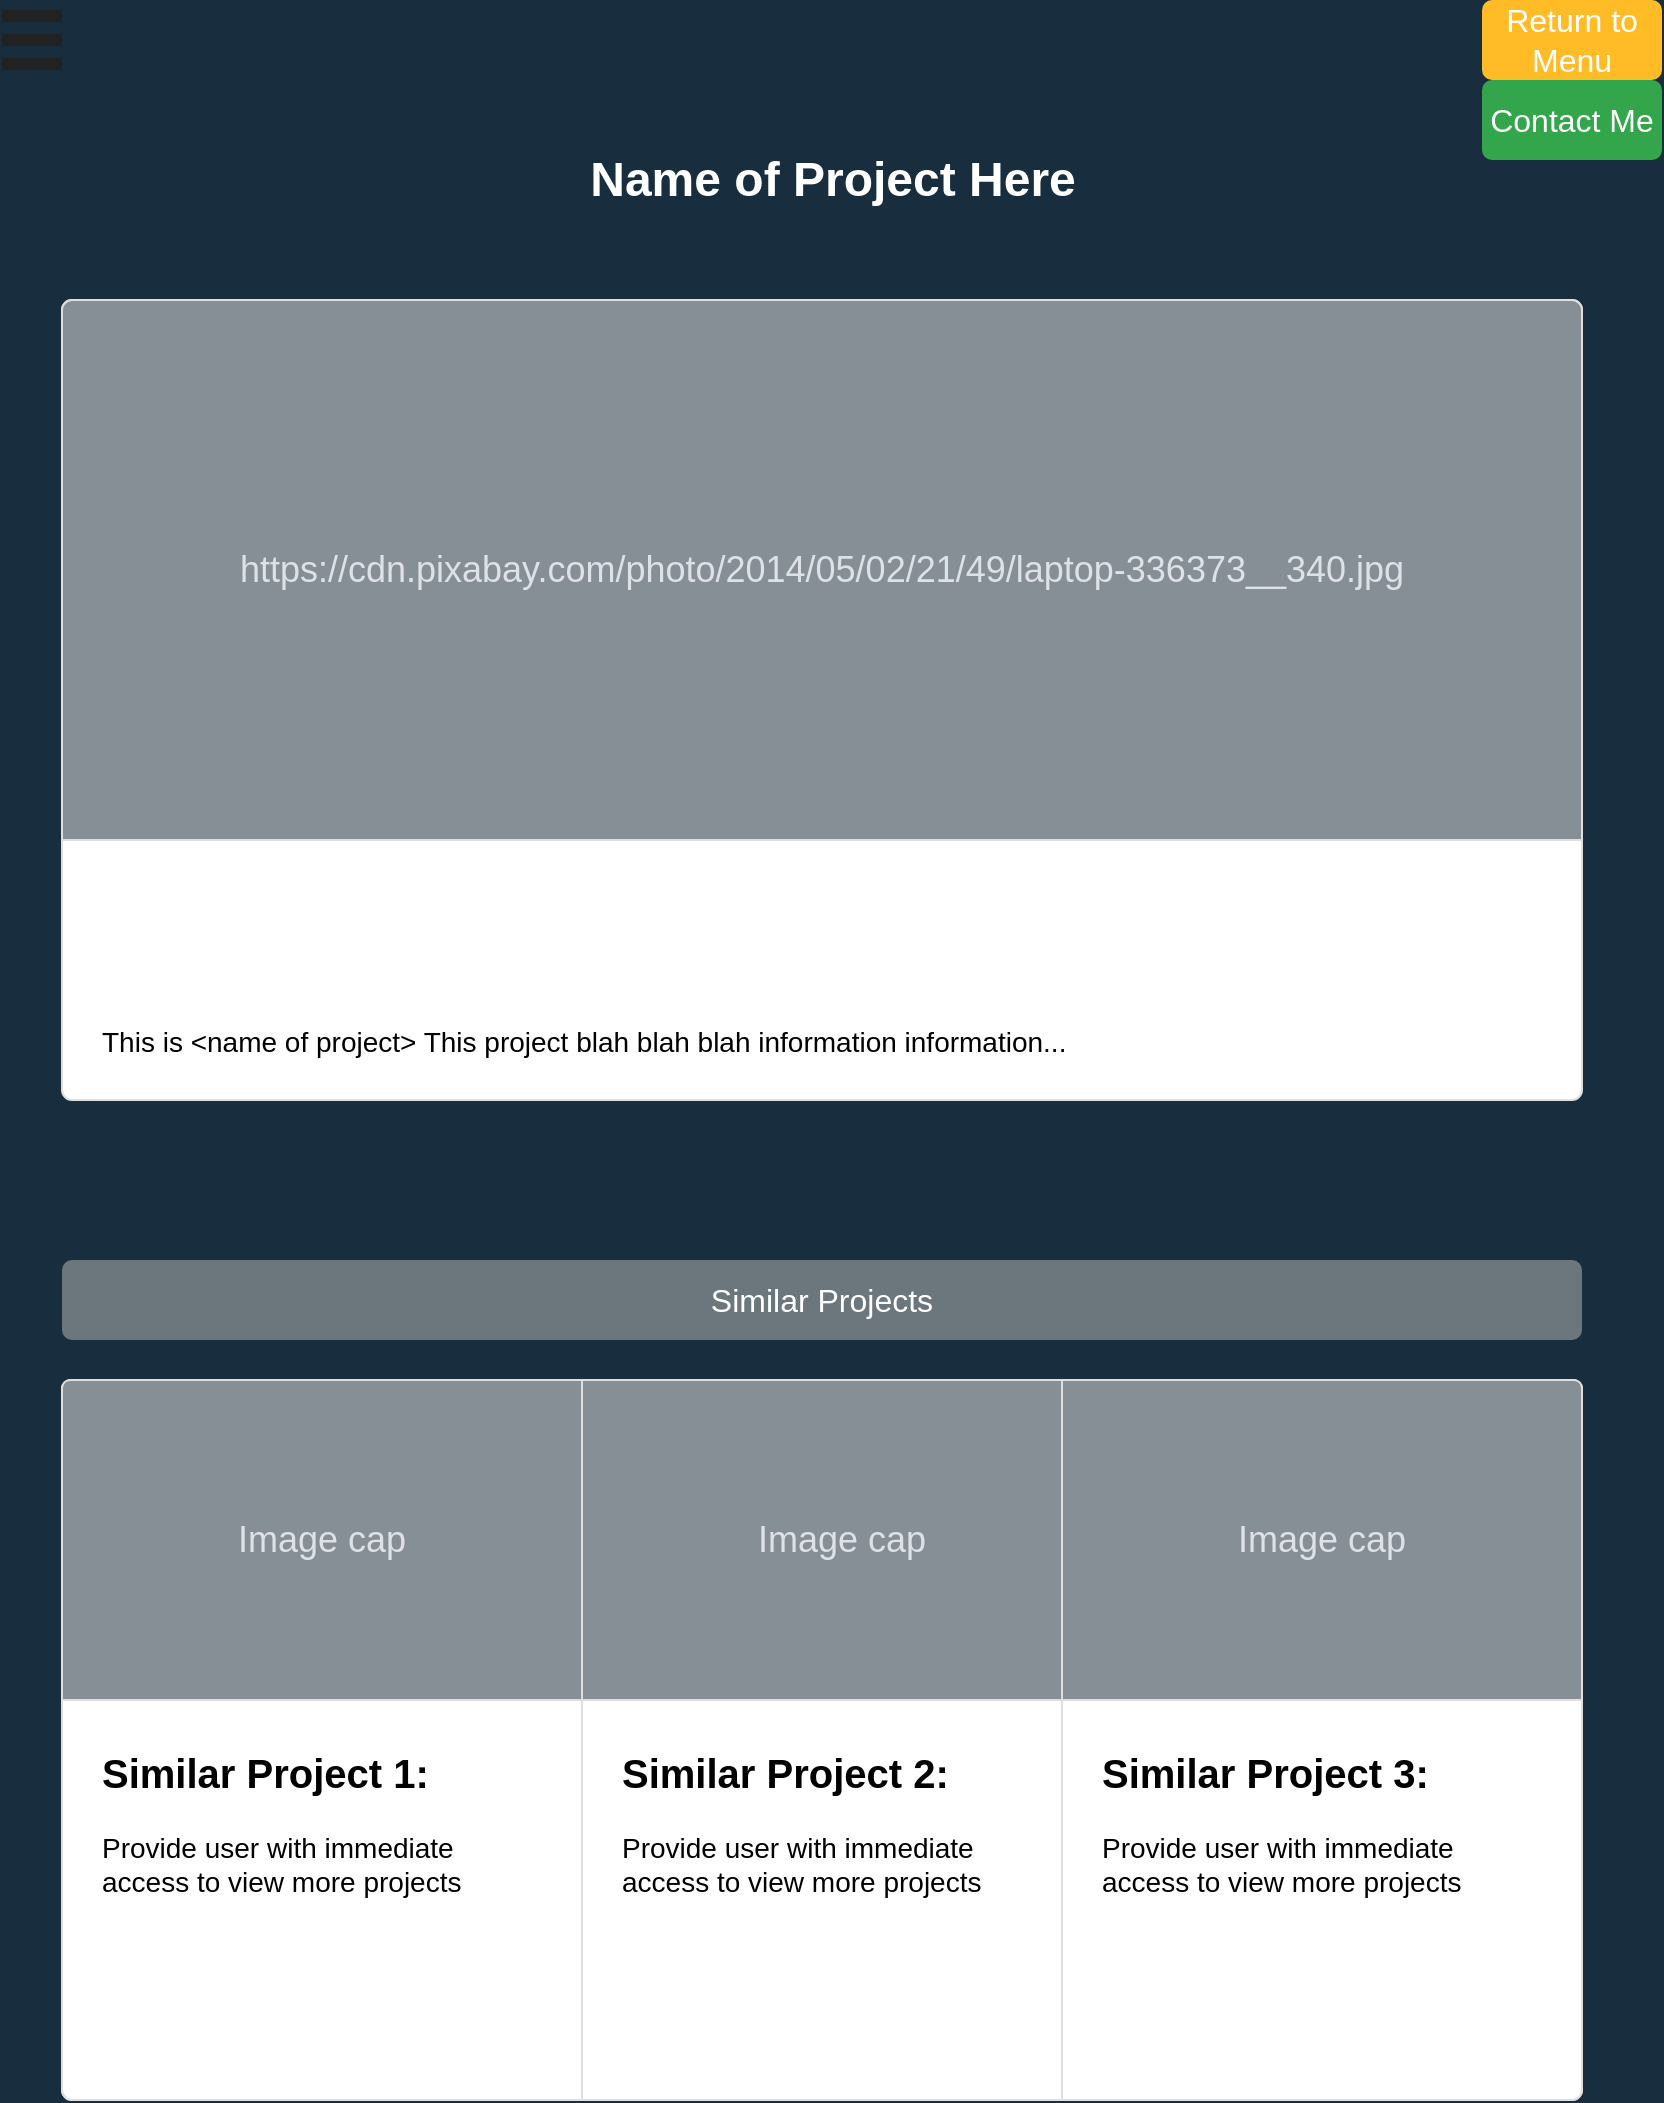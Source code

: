 <mxfile version="14.5.6" type="github"><diagram id="LYw0P7RuhwX8BSNcnT8c" name="Page-1"><mxGraphModel dx="1422" dy="762" grid="1" gridSize="10" guides="1" tooltips="1" connect="1" arrows="1" fold="1" page="1" pageScale="1" pageWidth="850" pageHeight="1100" background="#182E3E" math="0" shadow="0"><root><mxCell id="0"/><mxCell id="1" parent="0"/><mxCell id="RwNE9YaG42koZ3tWB0Ku-2" value="&lt;font color=&quot;#ffffff&quot;&gt;Name of Project Here&lt;/font&gt;" style="text;strokeColor=none;fillColor=none;html=1;fontSize=24;fontStyle=1;verticalAlign=middle;align=center;rounded=0;sketch=0;" vertex="1" parent="1"><mxGeometry x="375" y="80" width="100" height="40" as="geometry"/></mxCell><mxCell id="RwNE9YaG42koZ3tWB0Ku-3" value="Return to Menu" style="html=1;shadow=0;dashed=0;shape=mxgraph.bootstrap.rrect;rSize=5;strokeColor=none;strokeWidth=1;fillColor=#FFBC26;fontColor=#FFFFFF;whiteSpace=wrap;align=center;verticalAlign=middle;spacingLeft=0;fontStyle=0;fontSize=16;spacing=5;rounded=0;sketch=0;" vertex="1" parent="1"><mxGeometry x="750" y="10" width="90" height="40" as="geometry"/></mxCell><mxCell id="RwNE9YaG42koZ3tWB0Ku-4" value="Contact Me" style="html=1;shadow=0;dashed=0;shape=mxgraph.bootstrap.rrect;rSize=5;strokeColor=none;strokeWidth=1;fillColor=#33A64C;fontColor=#FFFFFF;whiteSpace=wrap;align=center;verticalAlign=middle;spacingLeft=0;fontStyle=0;fontSize=16;spacing=5;rounded=0;sketch=0;" vertex="1" parent="1"><mxGeometry x="750" y="50" width="90" height="40" as="geometry"/></mxCell><mxCell id="RwNE9YaG42koZ3tWB0Ku-18" value="" style="html=1;verticalLabelPosition=bottom;labelBackgroundColor=#ffffff;verticalAlign=top;shadow=0;dashed=0;strokeWidth=2;shape=mxgraph.ios7.misc.options;fillColor=#222222;rounded=0;sketch=0;fontColor=#1A1A1A;" vertex="1" parent="1"><mxGeometry x="10" y="15" width="30" height="30" as="geometry"/></mxCell><mxCell id="RwNE9YaG42koZ3tWB0Ku-19" value="This is &amp;lt;name of project&amp;gt; This project blah blah blah information information..." style="html=1;shadow=0;dashed=0;shape=mxgraph.bootstrap.rrect;rSize=5;strokeColor=#DFDFDF;html=1;whiteSpace=wrap;fillColor=#ffffff;fontColor=#000000;verticalAlign=bottom;align=left;spacing=20;fontSize=14;rounded=0;sketch=0;" vertex="1" parent="1"><mxGeometry x="40" y="160" width="760" height="400" as="geometry"/></mxCell><UserObject label="https://cdn.pixabay.com/photo/2014/05/02/21/49/laptop-336373__340.jpg" link="https://cdn.pixabay.com/photo/2014/05/02/21/49/laptop-336373__340.jpg" id="RwNE9YaG42koZ3tWB0Ku-20"><mxCell style="html=1;shadow=0;dashed=0;shape=mxgraph.bootstrap.topButton;rSize=5;perimeter=none;whiteSpace=wrap;fillColor=#868E96;strokeColor=#DFDFDF;fontColor=#DEE2E6;resizeWidth=1;fontSize=18;" vertex="1" parent="RwNE9YaG42koZ3tWB0Ku-19"><mxGeometry width="760" height="270" relative="1" as="geometry"/></mxCell></UserObject><mxCell id="RwNE9YaG42koZ3tWB0Ku-21" value="" style="html=1;shadow=0;dashed=0;shape=mxgraph.bootstrap.rrect;rSize=5;strokeColor=#DFDFDF;html=1;whiteSpace=wrap;fillColor=#ffffff;rounded=0;sketch=0;fontColor=#1A1A1A;" vertex="1" parent="1"><mxGeometry x="40" y="700" width="760" height="360" as="geometry"/></mxCell><mxCell id="RwNE9YaG42koZ3tWB0Ku-22" value="&lt;span style=&quot;font-size: 20px&quot;&gt;&lt;b&gt;Similar Project 1:&lt;br&gt;&lt;/b&gt;&lt;/span&gt;&lt;br&gt;Provide user with immediate access to view more projects" style="html=1;shadow=0;dashed=0;shape=mxgraph.bootstrap.leftButton;rSize=5;strokeColor=#DFDFDF;html=1;whiteSpace=wrap;fillColor=#ffffff;fontColor=#000000;verticalAlign=top;align=left;spacing=20;spacingBottom=0;fontSize=14;spacingTop=160;" vertex="1" parent="RwNE9YaG42koZ3tWB0Ku-21"><mxGeometry width="260" height="360" relative="1" as="geometry"/></mxCell><mxCell id="RwNE9YaG42koZ3tWB0Ku-23" value="Image cap" style="html=1;shadow=0;dashed=0;shape=mxgraph.basic.corner_round_rect;dx=2;perimeter=none;whiteSpace=wrap;fillColor=#868E96;strokeColor=#DFDFDF;fontColor=#DEE2E6;resizeWidth=1;fontSize=18;" vertex="1" parent="RwNE9YaG42koZ3tWB0Ku-22"><mxGeometry width="260" height="160" relative="1" as="geometry"/></mxCell><mxCell id="RwNE9YaG42koZ3tWB0Ku-24" value="&lt;span style=&quot;font-size: 20px&quot;&gt;&lt;b&gt;Similar Project 2:&lt;br&gt;&lt;/b&gt;&lt;/span&gt;&lt;br&gt;Provide user with immediate access to view more projects" style="html=1;shadow=0;dashed=0;strokeColor=#DFDFDF;html=1;whiteSpace=wrap;fillColor=#ffffff;fontColor=#000000;verticalAlign=top;align=left;spacing=20;spacingBottom=0;fontSize=14;spacingTop=160;" vertex="1" parent="RwNE9YaG42koZ3tWB0Ku-21"><mxGeometry width="260" height="360" relative="1" as="geometry"><mxPoint x="260" as="offset"/></mxGeometry></mxCell><mxCell id="RwNE9YaG42koZ3tWB0Ku-25" value="Image cap" style="html=1;shadow=0;dashed=0;perimeter=none;whiteSpace=wrap;fillColor=#868E96;strokeColor=#DFDFDF;fontColor=#DEE2E6;resizeWidth=1;fontSize=18;" vertex="1" parent="RwNE9YaG42koZ3tWB0Ku-24"><mxGeometry width="260" height="160" relative="1" as="geometry"/></mxCell><mxCell id="RwNE9YaG42koZ3tWB0Ku-26" value="&lt;span style=&quot;font-size: 20px&quot;&gt;&lt;b&gt;Similar Project 3:&lt;br&gt;&lt;/b&gt;&lt;/span&gt;&lt;br&gt;Provide user with immediate access to view more projects" style="html=1;shadow=0;dashed=0;shape=mxgraph.bootstrap.rightButton;rSize=5;strokeColor=#DFDFDF;html=1;whiteSpace=wrap;fillColor=#ffffff;fontColor=#000000;verticalAlign=top;align=left;spacing=20;spacingBottom=0;fontSize=14;spacingTop=160;" vertex="1" parent="RwNE9YaG42koZ3tWB0Ku-21"><mxGeometry x="1" width="260" height="360" relative="1" as="geometry"><mxPoint x="-260" as="offset"/></mxGeometry></mxCell><mxCell id="RwNE9YaG42koZ3tWB0Ku-27" value="Image cap" style="html=1;shadow=0;dashed=0;shape=mxgraph.basic.corner_round_rect;dx=2;flipH=1;perimeter=none;whiteSpace=wrap;fillColor=#868E96;strokeColor=#DFDFDF;fontColor=#DEE2E6;resizeWidth=1;fontSize=18;" vertex="1" parent="RwNE9YaG42koZ3tWB0Ku-26"><mxGeometry width="260" height="160" relative="1" as="geometry"/></mxCell><mxCell id="RwNE9YaG42koZ3tWB0Ku-28" value="Similar Projects" style="html=1;shadow=0;dashed=0;shape=mxgraph.bootstrap.rrect;rSize=5;strokeColor=none;strokeWidth=1;fillColor=#6C767D;fontColor=#FFFFFF;whiteSpace=wrap;align=center;verticalAlign=middle;spacingLeft=0;fontStyle=0;fontSize=16;spacing=5;rounded=0;sketch=0;" vertex="1" parent="1"><mxGeometry x="40" y="640" width="760" height="40" as="geometry"/></mxCell></root></mxGraphModel></diagram></mxfile>